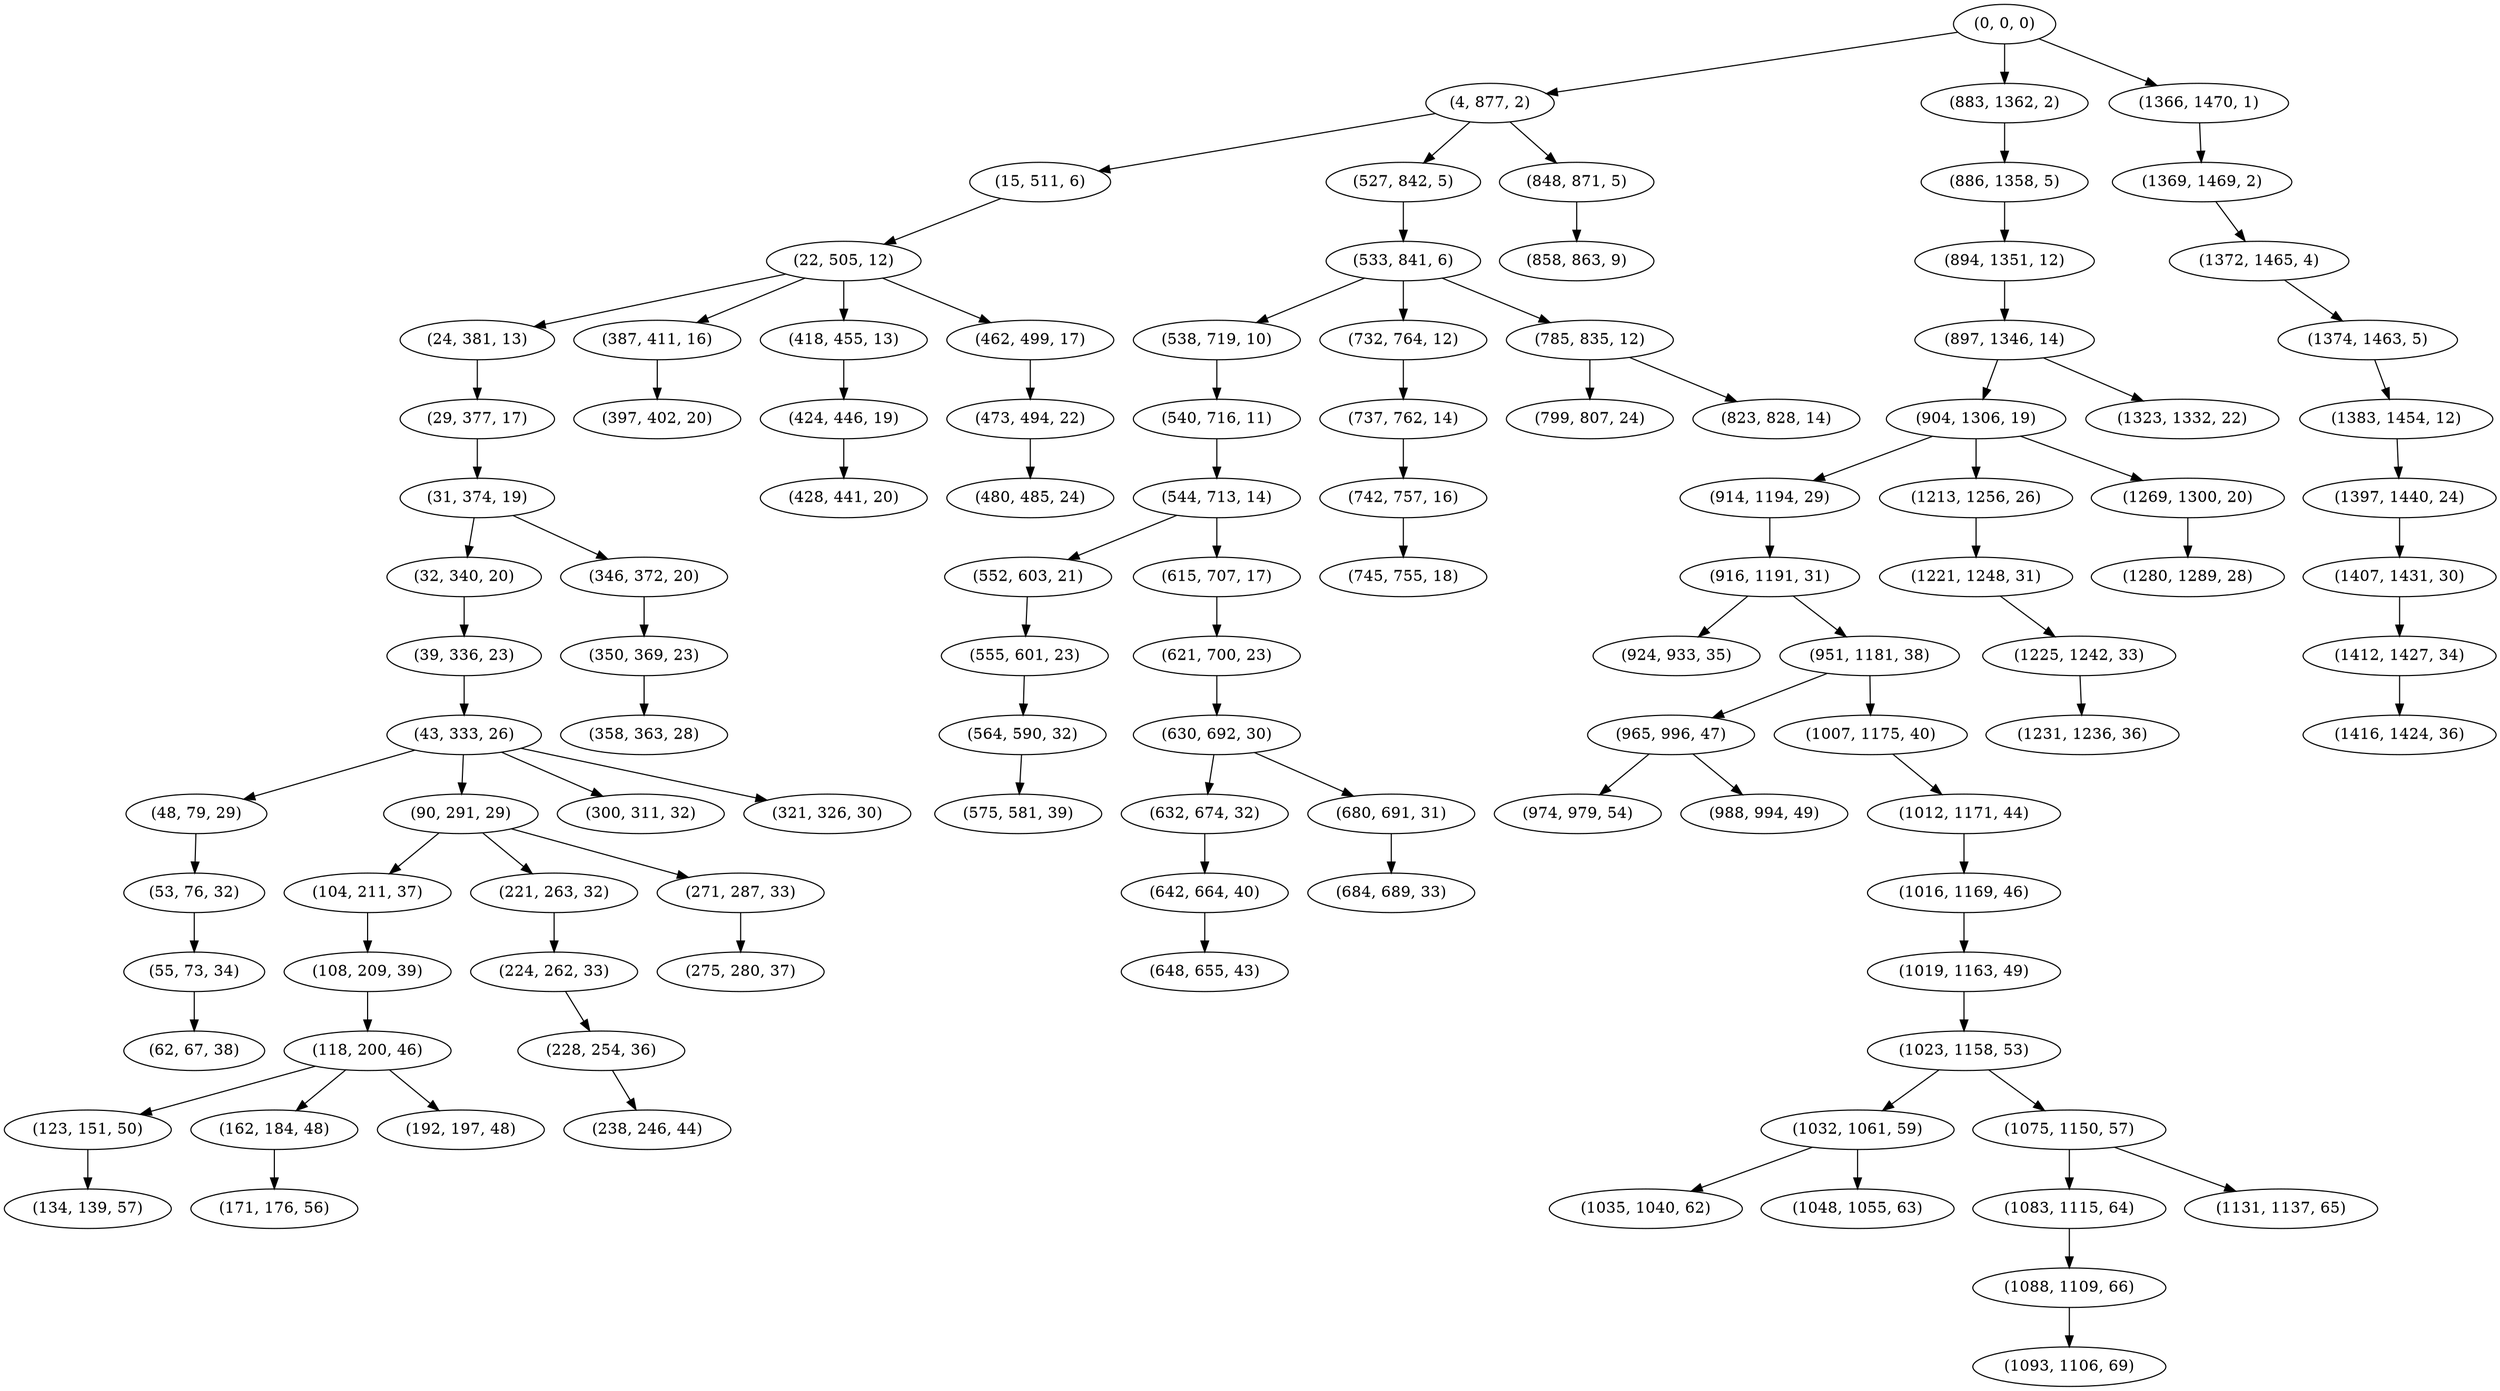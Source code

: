 digraph tree {
    "(0, 0, 0)";
    "(4, 877, 2)";
    "(15, 511, 6)";
    "(22, 505, 12)";
    "(24, 381, 13)";
    "(29, 377, 17)";
    "(31, 374, 19)";
    "(32, 340, 20)";
    "(39, 336, 23)";
    "(43, 333, 26)";
    "(48, 79, 29)";
    "(53, 76, 32)";
    "(55, 73, 34)";
    "(62, 67, 38)";
    "(90, 291, 29)";
    "(104, 211, 37)";
    "(108, 209, 39)";
    "(118, 200, 46)";
    "(123, 151, 50)";
    "(134, 139, 57)";
    "(162, 184, 48)";
    "(171, 176, 56)";
    "(192, 197, 48)";
    "(221, 263, 32)";
    "(224, 262, 33)";
    "(228, 254, 36)";
    "(238, 246, 44)";
    "(271, 287, 33)";
    "(275, 280, 37)";
    "(300, 311, 32)";
    "(321, 326, 30)";
    "(346, 372, 20)";
    "(350, 369, 23)";
    "(358, 363, 28)";
    "(387, 411, 16)";
    "(397, 402, 20)";
    "(418, 455, 13)";
    "(424, 446, 19)";
    "(428, 441, 20)";
    "(462, 499, 17)";
    "(473, 494, 22)";
    "(480, 485, 24)";
    "(527, 842, 5)";
    "(533, 841, 6)";
    "(538, 719, 10)";
    "(540, 716, 11)";
    "(544, 713, 14)";
    "(552, 603, 21)";
    "(555, 601, 23)";
    "(564, 590, 32)";
    "(575, 581, 39)";
    "(615, 707, 17)";
    "(621, 700, 23)";
    "(630, 692, 30)";
    "(632, 674, 32)";
    "(642, 664, 40)";
    "(648, 655, 43)";
    "(680, 691, 31)";
    "(684, 689, 33)";
    "(732, 764, 12)";
    "(737, 762, 14)";
    "(742, 757, 16)";
    "(745, 755, 18)";
    "(785, 835, 12)";
    "(799, 807, 24)";
    "(823, 828, 14)";
    "(848, 871, 5)";
    "(858, 863, 9)";
    "(883, 1362, 2)";
    "(886, 1358, 5)";
    "(894, 1351, 12)";
    "(897, 1346, 14)";
    "(904, 1306, 19)";
    "(914, 1194, 29)";
    "(916, 1191, 31)";
    "(924, 933, 35)";
    "(951, 1181, 38)";
    "(965, 996, 47)";
    "(974, 979, 54)";
    "(988, 994, 49)";
    "(1007, 1175, 40)";
    "(1012, 1171, 44)";
    "(1016, 1169, 46)";
    "(1019, 1163, 49)";
    "(1023, 1158, 53)";
    "(1032, 1061, 59)";
    "(1035, 1040, 62)";
    "(1048, 1055, 63)";
    "(1075, 1150, 57)";
    "(1083, 1115, 64)";
    "(1088, 1109, 66)";
    "(1093, 1106, 69)";
    "(1131, 1137, 65)";
    "(1213, 1256, 26)";
    "(1221, 1248, 31)";
    "(1225, 1242, 33)";
    "(1231, 1236, 36)";
    "(1269, 1300, 20)";
    "(1280, 1289, 28)";
    "(1323, 1332, 22)";
    "(1366, 1470, 1)";
    "(1369, 1469, 2)";
    "(1372, 1465, 4)";
    "(1374, 1463, 5)";
    "(1383, 1454, 12)";
    "(1397, 1440, 24)";
    "(1407, 1431, 30)";
    "(1412, 1427, 34)";
    "(1416, 1424, 36)";
    "(0, 0, 0)" -> "(4, 877, 2)";
    "(0, 0, 0)" -> "(883, 1362, 2)";
    "(0, 0, 0)" -> "(1366, 1470, 1)";
    "(4, 877, 2)" -> "(15, 511, 6)";
    "(4, 877, 2)" -> "(527, 842, 5)";
    "(4, 877, 2)" -> "(848, 871, 5)";
    "(15, 511, 6)" -> "(22, 505, 12)";
    "(22, 505, 12)" -> "(24, 381, 13)";
    "(22, 505, 12)" -> "(387, 411, 16)";
    "(22, 505, 12)" -> "(418, 455, 13)";
    "(22, 505, 12)" -> "(462, 499, 17)";
    "(24, 381, 13)" -> "(29, 377, 17)";
    "(29, 377, 17)" -> "(31, 374, 19)";
    "(31, 374, 19)" -> "(32, 340, 20)";
    "(31, 374, 19)" -> "(346, 372, 20)";
    "(32, 340, 20)" -> "(39, 336, 23)";
    "(39, 336, 23)" -> "(43, 333, 26)";
    "(43, 333, 26)" -> "(48, 79, 29)";
    "(43, 333, 26)" -> "(90, 291, 29)";
    "(43, 333, 26)" -> "(300, 311, 32)";
    "(43, 333, 26)" -> "(321, 326, 30)";
    "(48, 79, 29)" -> "(53, 76, 32)";
    "(53, 76, 32)" -> "(55, 73, 34)";
    "(55, 73, 34)" -> "(62, 67, 38)";
    "(90, 291, 29)" -> "(104, 211, 37)";
    "(90, 291, 29)" -> "(221, 263, 32)";
    "(90, 291, 29)" -> "(271, 287, 33)";
    "(104, 211, 37)" -> "(108, 209, 39)";
    "(108, 209, 39)" -> "(118, 200, 46)";
    "(118, 200, 46)" -> "(123, 151, 50)";
    "(118, 200, 46)" -> "(162, 184, 48)";
    "(118, 200, 46)" -> "(192, 197, 48)";
    "(123, 151, 50)" -> "(134, 139, 57)";
    "(162, 184, 48)" -> "(171, 176, 56)";
    "(221, 263, 32)" -> "(224, 262, 33)";
    "(224, 262, 33)" -> "(228, 254, 36)";
    "(228, 254, 36)" -> "(238, 246, 44)";
    "(271, 287, 33)" -> "(275, 280, 37)";
    "(346, 372, 20)" -> "(350, 369, 23)";
    "(350, 369, 23)" -> "(358, 363, 28)";
    "(387, 411, 16)" -> "(397, 402, 20)";
    "(418, 455, 13)" -> "(424, 446, 19)";
    "(424, 446, 19)" -> "(428, 441, 20)";
    "(462, 499, 17)" -> "(473, 494, 22)";
    "(473, 494, 22)" -> "(480, 485, 24)";
    "(527, 842, 5)" -> "(533, 841, 6)";
    "(533, 841, 6)" -> "(538, 719, 10)";
    "(533, 841, 6)" -> "(732, 764, 12)";
    "(533, 841, 6)" -> "(785, 835, 12)";
    "(538, 719, 10)" -> "(540, 716, 11)";
    "(540, 716, 11)" -> "(544, 713, 14)";
    "(544, 713, 14)" -> "(552, 603, 21)";
    "(544, 713, 14)" -> "(615, 707, 17)";
    "(552, 603, 21)" -> "(555, 601, 23)";
    "(555, 601, 23)" -> "(564, 590, 32)";
    "(564, 590, 32)" -> "(575, 581, 39)";
    "(615, 707, 17)" -> "(621, 700, 23)";
    "(621, 700, 23)" -> "(630, 692, 30)";
    "(630, 692, 30)" -> "(632, 674, 32)";
    "(630, 692, 30)" -> "(680, 691, 31)";
    "(632, 674, 32)" -> "(642, 664, 40)";
    "(642, 664, 40)" -> "(648, 655, 43)";
    "(680, 691, 31)" -> "(684, 689, 33)";
    "(732, 764, 12)" -> "(737, 762, 14)";
    "(737, 762, 14)" -> "(742, 757, 16)";
    "(742, 757, 16)" -> "(745, 755, 18)";
    "(785, 835, 12)" -> "(799, 807, 24)";
    "(785, 835, 12)" -> "(823, 828, 14)";
    "(848, 871, 5)" -> "(858, 863, 9)";
    "(883, 1362, 2)" -> "(886, 1358, 5)";
    "(886, 1358, 5)" -> "(894, 1351, 12)";
    "(894, 1351, 12)" -> "(897, 1346, 14)";
    "(897, 1346, 14)" -> "(904, 1306, 19)";
    "(897, 1346, 14)" -> "(1323, 1332, 22)";
    "(904, 1306, 19)" -> "(914, 1194, 29)";
    "(904, 1306, 19)" -> "(1213, 1256, 26)";
    "(904, 1306, 19)" -> "(1269, 1300, 20)";
    "(914, 1194, 29)" -> "(916, 1191, 31)";
    "(916, 1191, 31)" -> "(924, 933, 35)";
    "(916, 1191, 31)" -> "(951, 1181, 38)";
    "(951, 1181, 38)" -> "(965, 996, 47)";
    "(951, 1181, 38)" -> "(1007, 1175, 40)";
    "(965, 996, 47)" -> "(974, 979, 54)";
    "(965, 996, 47)" -> "(988, 994, 49)";
    "(1007, 1175, 40)" -> "(1012, 1171, 44)";
    "(1012, 1171, 44)" -> "(1016, 1169, 46)";
    "(1016, 1169, 46)" -> "(1019, 1163, 49)";
    "(1019, 1163, 49)" -> "(1023, 1158, 53)";
    "(1023, 1158, 53)" -> "(1032, 1061, 59)";
    "(1023, 1158, 53)" -> "(1075, 1150, 57)";
    "(1032, 1061, 59)" -> "(1035, 1040, 62)";
    "(1032, 1061, 59)" -> "(1048, 1055, 63)";
    "(1075, 1150, 57)" -> "(1083, 1115, 64)";
    "(1075, 1150, 57)" -> "(1131, 1137, 65)";
    "(1083, 1115, 64)" -> "(1088, 1109, 66)";
    "(1088, 1109, 66)" -> "(1093, 1106, 69)";
    "(1213, 1256, 26)" -> "(1221, 1248, 31)";
    "(1221, 1248, 31)" -> "(1225, 1242, 33)";
    "(1225, 1242, 33)" -> "(1231, 1236, 36)";
    "(1269, 1300, 20)" -> "(1280, 1289, 28)";
    "(1366, 1470, 1)" -> "(1369, 1469, 2)";
    "(1369, 1469, 2)" -> "(1372, 1465, 4)";
    "(1372, 1465, 4)" -> "(1374, 1463, 5)";
    "(1374, 1463, 5)" -> "(1383, 1454, 12)";
    "(1383, 1454, 12)" -> "(1397, 1440, 24)";
    "(1397, 1440, 24)" -> "(1407, 1431, 30)";
    "(1407, 1431, 30)" -> "(1412, 1427, 34)";
    "(1412, 1427, 34)" -> "(1416, 1424, 36)";
}
